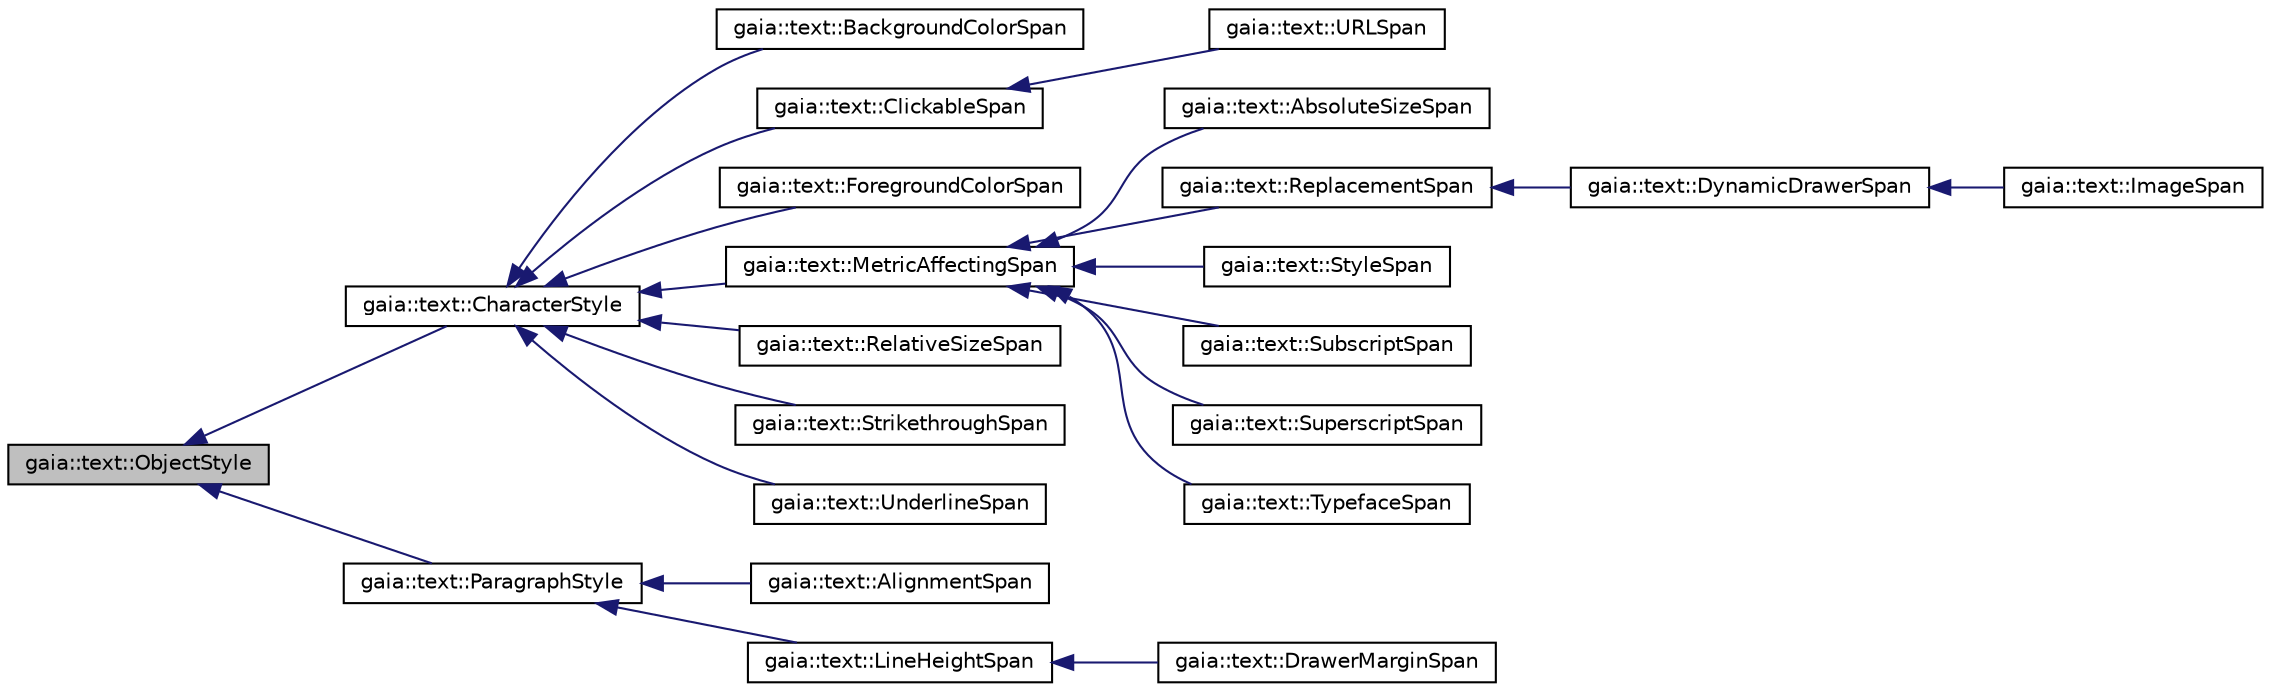 digraph G
{
  edge [fontname="Helvetica",fontsize="10",labelfontname="Helvetica",labelfontsize="10"];
  node [fontname="Helvetica",fontsize="10",shape=record];
  rankdir=LR;
  Node1 [label="gaia::text::ObjectStyle",height=0.2,width=0.4,color="black", fillcolor="grey75", style="filled" fontcolor="black"];
  Node1 -> Node2 [dir=back,color="midnightblue",fontsize="10",style="solid",fontname="Helvetica"];
  Node2 [label="gaia::text::CharacterStyle",height=0.2,width=0.4,color="black", fillcolor="white", style="filled",URL="$d9/d29/classgaia_1_1text_1_1_character_style.html",tooltip="The classes that affect character-level text formatting extend this class."];
  Node2 -> Node3 [dir=back,color="midnightblue",fontsize="10",style="solid",fontname="Helvetica"];
  Node3 [label="gaia::text::BackgroundColorSpan",height=0.2,width=0.4,color="black", fillcolor="white", style="filled",URL="$d5/d25/classgaia_1_1text_1_1_background_color_span.html",tooltip="Describes a background color in a span."];
  Node2 -> Node4 [dir=back,color="midnightblue",fontsize="10",style="solid",fontname="Helvetica"];
  Node4 [label="gaia::text::ClickableSpan",height=0.2,width=0.4,color="black", fillcolor="white", style="filled",URL="$d1/d56/classgaia_1_1text_1_1_clickable_span.html",tooltip="If an object of this type is attached to the text of a TextView with a movement method of LinkMovemen..."];
  Node4 -> Node5 [dir=back,color="midnightblue",fontsize="10",style="solid",fontname="Helvetica"];
  Node5 [label="gaia::text::URLSpan",height=0.2,width=0.4,color="black", fillcolor="white", style="filled",URL="$d9/ddd/classgaia_1_1text_1_1_u_r_l_span.html",tooltip="Describes a URL in a span."];
  Node2 -> Node6 [dir=back,color="midnightblue",fontsize="10",style="solid",fontname="Helvetica"];
  Node6 [label="gaia::text::ForegroundColorSpan",height=0.2,width=0.4,color="black", fillcolor="white", style="filled",URL="$d4/d7b/classgaia_1_1text_1_1_foreground_color_span.html",tooltip="Describes a foreground color in a span."];
  Node2 -> Node7 [dir=back,color="midnightblue",fontsize="10",style="solid",fontname="Helvetica"];
  Node7 [label="gaia::text::MetricAffectingSpan",height=0.2,width=0.4,color="black", fillcolor="white", style="filled",URL="$d2/dff/classgaia_1_1text_1_1_metric_affecting_span.html",tooltip="The classes that affect character-level text formatting in a way that changes the width or height of ..."];
  Node7 -> Node8 [dir=back,color="midnightblue",fontsize="10",style="solid",fontname="Helvetica"];
  Node8 [label="gaia::text::AbsoluteSizeSpan",height=0.2,width=0.4,color="black", fillcolor="white", style="filled",URL="$d8/dd1/classgaia_1_1text_1_1_absolute_size_span.html",tooltip="Describes a style in a span."];
  Node7 -> Node9 [dir=back,color="midnightblue",fontsize="10",style="solid",fontname="Helvetica"];
  Node9 [label="gaia::text::ReplacementSpan",height=0.2,width=0.4,color="black", fillcolor="white", style="filled",URL="$da/d2b/classgaia_1_1text_1_1_replacement_span.html"];
  Node9 -> Node10 [dir=back,color="midnightblue",fontsize="10",style="solid",fontname="Helvetica"];
  Node10 [label="gaia::text::DynamicDrawerSpan",height=0.2,width=0.4,color="black", fillcolor="white", style="filled",URL="$de/d02/classgaia_1_1text_1_1_dynamic_drawer_span.html"];
  Node10 -> Node11 [dir=back,color="midnightblue",fontsize="10",style="solid",fontname="Helvetica"];
  Node11 [label="gaia::text::ImageSpan",height=0.2,width=0.4,color="black", fillcolor="white", style="filled",URL="$d2/d21/classgaia_1_1text_1_1_image_span.html"];
  Node7 -> Node12 [dir=back,color="midnightblue",fontsize="10",style="solid",fontname="Helvetica"];
  Node12 [label="gaia::text::StyleSpan",height=0.2,width=0.4,color="black", fillcolor="white", style="filled",URL="$d7/d38/classgaia_1_1text_1_1_style_span.html",tooltip="Describes a style in a span."];
  Node7 -> Node13 [dir=back,color="midnightblue",fontsize="10",style="solid",fontname="Helvetica"];
  Node13 [label="gaia::text::SubscriptSpan",height=0.2,width=0.4,color="black", fillcolor="white", style="filled",URL="$d8/da6/classgaia_1_1text_1_1_subscript_span.html",tooltip="Describes a subscript style in a span."];
  Node7 -> Node14 [dir=back,color="midnightblue",fontsize="10",style="solid",fontname="Helvetica"];
  Node14 [label="gaia::text::SuperscriptSpan",height=0.2,width=0.4,color="black", fillcolor="white", style="filled",URL="$d4/d36/classgaia_1_1text_1_1_superscript_span.html",tooltip="Describes a superscript style in a span."];
  Node7 -> Node15 [dir=back,color="midnightblue",fontsize="10",style="solid",fontname="Helvetica"];
  Node15 [label="gaia::text::TypefaceSpan",height=0.2,width=0.4,color="black", fillcolor="white", style="filled",URL="$de/d21/classgaia_1_1text_1_1_typeface_span.html",tooltip="Describes a typeface in a span."];
  Node2 -> Node16 [dir=back,color="midnightblue",fontsize="10",style="solid",fontname="Helvetica"];
  Node16 [label="gaia::text::RelativeSizeSpan",height=0.2,width=0.4,color="black", fillcolor="white", style="filled",URL="$dc/d37/classgaia_1_1text_1_1_relative_size_span.html",tooltip="Describes a style in a span."];
  Node2 -> Node17 [dir=back,color="midnightblue",fontsize="10",style="solid",fontname="Helvetica"];
  Node17 [label="gaia::text::StrikethroughSpan",height=0.2,width=0.4,color="black", fillcolor="white", style="filled",URL="$db/dbd/classgaia_1_1text_1_1_strikethrough_span.html",tooltip="Describes a strikethrough in a span."];
  Node2 -> Node18 [dir=back,color="midnightblue",fontsize="10",style="solid",fontname="Helvetica"];
  Node18 [label="gaia::text::UnderlineSpan",height=0.2,width=0.4,color="black", fillcolor="white", style="filled",URL="$d7/d7d/classgaia_1_1text_1_1_underline_span.html",tooltip="Describes a underline in a span."];
  Node1 -> Node19 [dir=back,color="midnightblue",fontsize="10",style="solid",fontname="Helvetica"];
  Node19 [label="gaia::text::ParagraphStyle",height=0.2,width=0.4,color="black", fillcolor="white", style="filled",URL="$d4/d70/classgaia_1_1text_1_1_paragraph_style.html",tooltip="The classes that affect paragraph-level text formatting implement this interface."];
  Node19 -> Node20 [dir=back,color="midnightblue",fontsize="10",style="solid",fontname="Helvetica"];
  Node20 [label="gaia::text::AlignmentSpan",height=0.2,width=0.4,color="black", fillcolor="white", style="filled",URL="$d6/de7/classgaia_1_1text_1_1_alignment_span.html",tooltip="Describes a alignment in a span."];
  Node19 -> Node21 [dir=back,color="midnightblue",fontsize="10",style="solid",fontname="Helvetica"];
  Node21 [label="gaia::text::LineHeightSpan",height=0.2,width=0.4,color="black", fillcolor="white", style="filled",URL="$dc/db3/classgaia_1_1text_1_1_line_height_span.html",tooltip="This is Interface for line height."];
  Node21 -> Node22 [dir=back,color="midnightblue",fontsize="10",style="solid",fontname="Helvetica"];
  Node22 [label="gaia::text::DrawerMarginSpan",height=0.2,width=0.4,color="black", fillcolor="white", style="filled",URL="$d5/da7/classgaia_1_1text_1_1_drawer_margin_span.html",tooltip="Describes a drawer in a span."];
}
